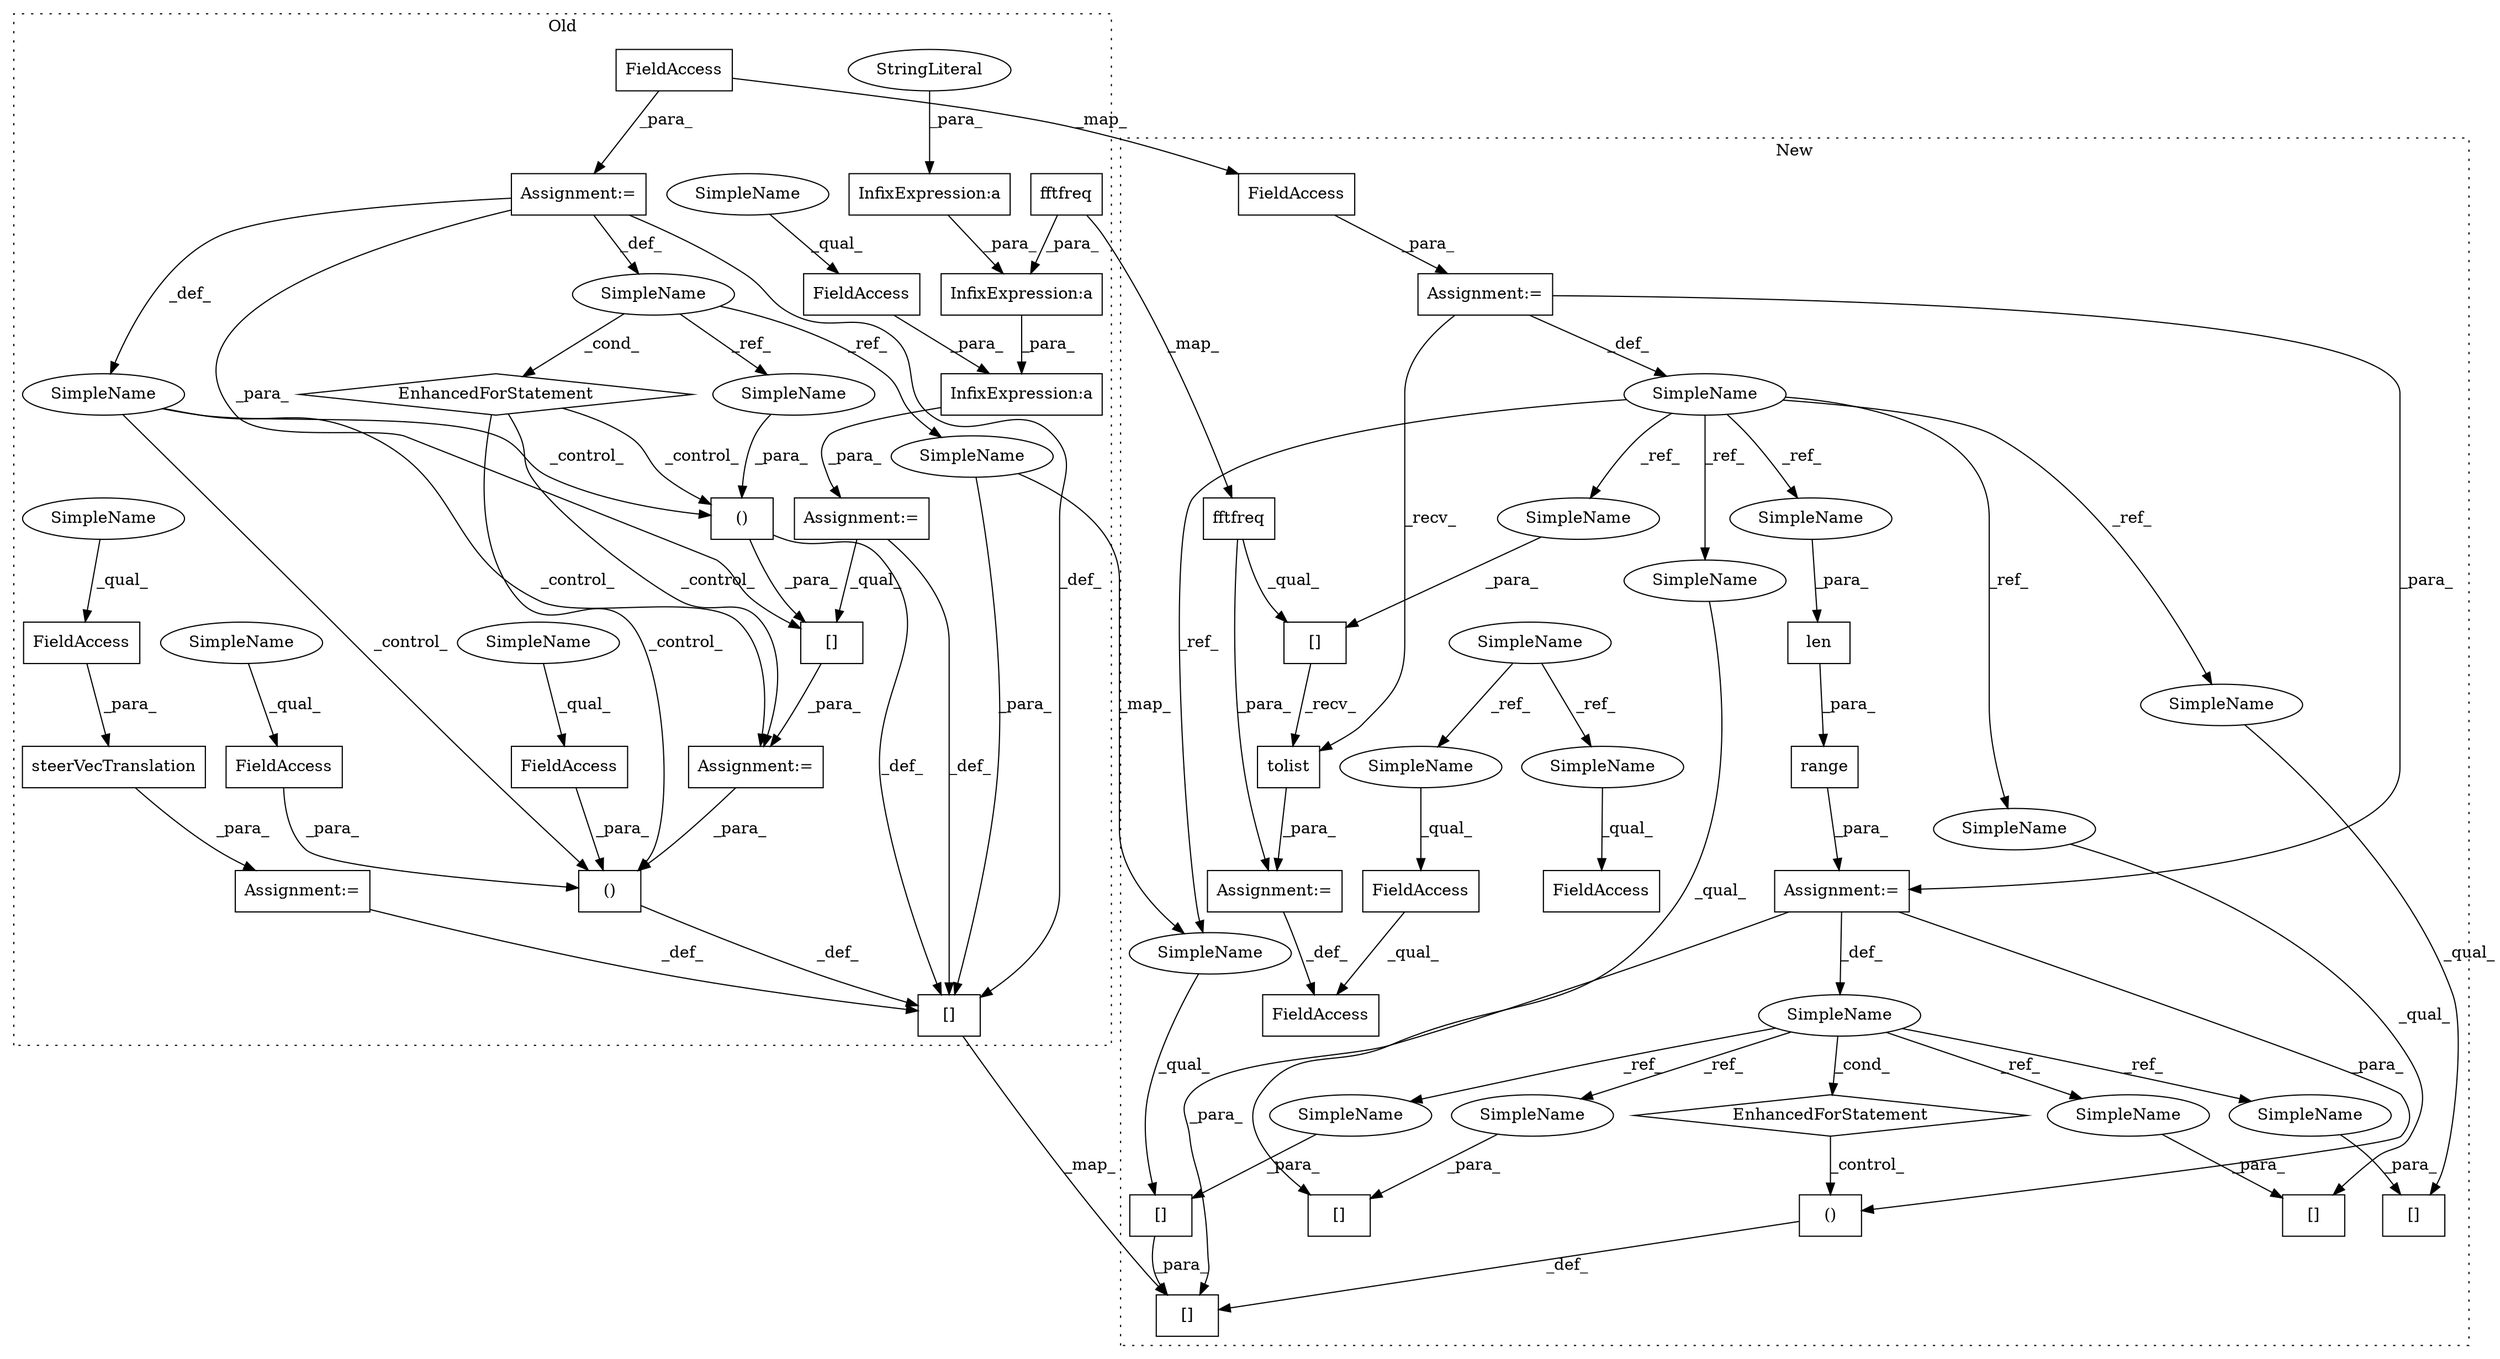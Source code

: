 digraph G {
subgraph cluster0 {
1 [label="steerVecTranslation" a="32" s="12877,12907" l="20,1" shape="box"];
11 [label="FieldAccess" a="22" s="12897" l="10" shape="box"];
18 [label="FieldAccess" a="22" s="13255" l="7" shape="box"];
19 [label="()" a="106" s="13255" l="59" shape="box"];
20 [label="InfixExpression:a" a="27" s="12750" l="3" shape="box"];
21 [label="InfixExpression:a" a="27" s="12716" l="3" shape="box"];
22 [label="()" a="106" s="13132" l="21" shape="box"];
23 [label="InfixExpression:a" a="27" s="12722" l="3" shape="box"];
24 [label="[]" a="2" s="13120,13153" l="12,2" shape="box"];
25 [label="fftfreq" a="32" s="12740" l="9" shape="box"];
27 [label="SimpleName" a="42" s="12971" l="1" shape="ellipse"];
28 [label="StringLiteral" a="45" s="12699" l="17" shape="ellipse"];
29 [label="FieldAccess" a="22" s="13275" l="7" shape="box"];
30 [label="FieldAccess" a="22" s="12753" l="6" shape="box"];
31 [label="Assignment:=" a="7" s="12876" l="1" shape="box"];
33 [label="Assignment:=" a="7" s="12695" l="1" shape="box"];
34 [label="Assignment:=" a="7" s="13119" l="1" shape="box"];
37 [label="[]" a="2" s="13329,13333" l="3,1" shape="box"];
38 [label="EnhancedForStatement" a="70" s="12914,12997" l="53,2" shape="diamond"];
40 [label="SimpleName" a="42" s="" l="" shape="ellipse"];
42 [label="Assignment:=" a="7" s="12914,12997" l="53,2" shape="box"];
43 [label="FieldAccess" a="22" s="12975" l="22" shape="box"];
45 [label="SimpleName" a="42" s="13132" l="1" shape="ellipse"];
46 [label="SimpleName" a="42" s="13332" l="1" shape="ellipse"];
53 [label="SimpleName" a="42" s="13255" l="4" shape="ellipse"];
54 [label="SimpleName" a="42" s="12753" l="4" shape="ellipse"];
55 [label="SimpleName" a="42" s="13275" l="4" shape="ellipse"];
56 [label="SimpleName" a="42" s="12897" l="4" shape="ellipse"];
label = "Old";
style="dotted";
}
subgraph cluster1 {
2 [label="range" a="32" s="15386,15398" l="6,1" shape="box"];
3 [label="()" a="106" s="15624" l="27" shape="box"];
4 [label="[]" a="2" s="15486,15495" l="2,1" shape="box"];
5 [label="SimpleName" a="42" s="15376" l="7" shape="ellipse"];
6 [label="[]" a="2" s="15417,15426" l="2,1" shape="box"];
7 [label="SimpleName" a="42" s="15139" l="1" shape="ellipse"];
8 [label="[]" a="2" s="15186,15212" l="25,1" shape="box"];
9 [label="len" a="32" s="15392,15397" l="4,1" shape="box"];
10 [label="[]" a="2" s="15669,15678" l="2,1" shape="box"];
12 [label="tolist" a="32" s="15214" l="8" shape="box"];
13 [label="[]" a="2" s="15718,15727" l="2,1" shape="box"];
14 [label="FieldAccess" a="22" s="15169" l="16" shape="box"];
15 [label="FieldAccess" a="22" s="15169" l="14" shape="box"];
16 [label="SimpleName" a="42" s="15009" l="4" shape="ellipse"];
17 [label="FieldAccess" a="22" s="15553" l="14" shape="box"];
26 [label="fftfreq" a="32" s="15201" l="9" shape="box"];
32 [label="Assignment:=" a="7" s="15140" l="1" shape="box"];
35 [label="Assignment:=" a="7" s="15185" l="1" shape="box"];
36 [label="[]" a="2" s="15666,15679" l="3,1" shape="box"];
39 [label="EnhancedForStatement" a="70" s="15319,15399" l="53,2" shape="diamond"];
41 [label="Assignment:=" a="7" s="15319,15399" l="53,2" shape="box"];
44 [label="FieldAccess" a="22" s="15141" l="22" shape="box"];
47 [label="SimpleName" a="42" s="15419" l="7" shape="ellipse"];
48 [label="SimpleName" a="42" s="15720" l="7" shape="ellipse"];
49 [label="SimpleName" a="42" s="15671" l="7" shape="ellipse"];
50 [label="SimpleName" a="42" s="15488" l="7" shape="ellipse"];
51 [label="SimpleName" a="42" s="15169" l="4" shape="ellipse"];
52 [label="SimpleName" a="42" s="15553" l="4" shape="ellipse"];
57 [label="SimpleName" a="42" s="15396" l="1" shape="ellipse"];
58 [label="SimpleName" a="42" s="15211" l="1" shape="ellipse"];
59 [label="SimpleName" a="42" s="15417" l="1" shape="ellipse"];
60 [label="SimpleName" a="42" s="15718" l="1" shape="ellipse"];
61 [label="SimpleName" a="42" s="15486" l="1" shape="ellipse"];
62 [label="SimpleName" a="42" s="15669" l="1" shape="ellipse"];
label = "New";
style="dotted";
}
1 -> 31 [label="_para_"];
2 -> 41 [label="_para_"];
3 -> 36 [label="_def_"];
5 -> 39 [label="_cond_"];
5 -> 47 [label="_ref_"];
5 -> 50 [label="_ref_"];
5 -> 48 [label="_ref_"];
5 -> 49 [label="_ref_"];
7 -> 60 [label="_ref_"];
7 -> 57 [label="_ref_"];
7 -> 62 [label="_ref_"];
7 -> 59 [label="_ref_"];
7 -> 61 [label="_ref_"];
7 -> 58 [label="_ref_"];
8 -> 12 [label="_recv_"];
9 -> 2 [label="_para_"];
10 -> 36 [label="_para_"];
11 -> 1 [label="_para_"];
12 -> 35 [label="_para_"];
15 -> 14 [label="_qual_"];
16 -> 51 [label="_ref_"];
16 -> 52 [label="_ref_"];
18 -> 19 [label="_para_"];
19 -> 37 [label="_def_"];
20 -> 33 [label="_para_"];
21 -> 23 [label="_para_"];
22 -> 37 [label="_def_"];
22 -> 24 [label="_para_"];
23 -> 20 [label="_para_"];
24 -> 34 [label="_para_"];
25 -> 23 [label="_para_"];
25 -> 26 [label="_map_"];
26 -> 8 [label="_qual_"];
26 -> 35 [label="_para_"];
27 -> 46 [label="_ref_"];
27 -> 38 [label="_cond_"];
27 -> 45 [label="_ref_"];
28 -> 21 [label="_para_"];
29 -> 19 [label="_para_"];
30 -> 20 [label="_para_"];
31 -> 37 [label="_def_"];
32 -> 41 [label="_para_"];
32 -> 7 [label="_def_"];
32 -> 12 [label="_recv_"];
33 -> 37 [label="_def_"];
33 -> 24 [label="_qual_"];
34 -> 19 [label="_para_"];
35 -> 14 [label="_def_"];
37 -> 36 [label="_map_"];
38 -> 19 [label="_control_"];
38 -> 34 [label="_control_"];
38 -> 22 [label="_control_"];
39 -> 3 [label="_control_"];
40 -> 34 [label="_control_"];
40 -> 19 [label="_control_"];
40 -> 22 [label="_control_"];
41 -> 3 [label="_para_"];
41 -> 36 [label="_para_"];
41 -> 5 [label="_def_"];
42 -> 24 [label="_para_"];
42 -> 40 [label="_def_"];
42 -> 37 [label="_def_"];
42 -> 27 [label="_def_"];
43 -> 42 [label="_para_"];
43 -> 44 [label="_map_"];
44 -> 32 [label="_para_"];
45 -> 22 [label="_para_"];
46 -> 37 [label="_para_"];
46 -> 62 [label="_map_"];
47 -> 6 [label="_para_"];
48 -> 13 [label="_para_"];
49 -> 10 [label="_para_"];
50 -> 4 [label="_para_"];
51 -> 15 [label="_qual_"];
52 -> 17 [label="_qual_"];
53 -> 18 [label="_qual_"];
54 -> 30 [label="_qual_"];
55 -> 29 [label="_qual_"];
56 -> 11 [label="_qual_"];
57 -> 9 [label="_para_"];
58 -> 8 [label="_para_"];
59 -> 6 [label="_qual_"];
60 -> 13 [label="_qual_"];
61 -> 4 [label="_qual_"];
62 -> 10 [label="_qual_"];
}
